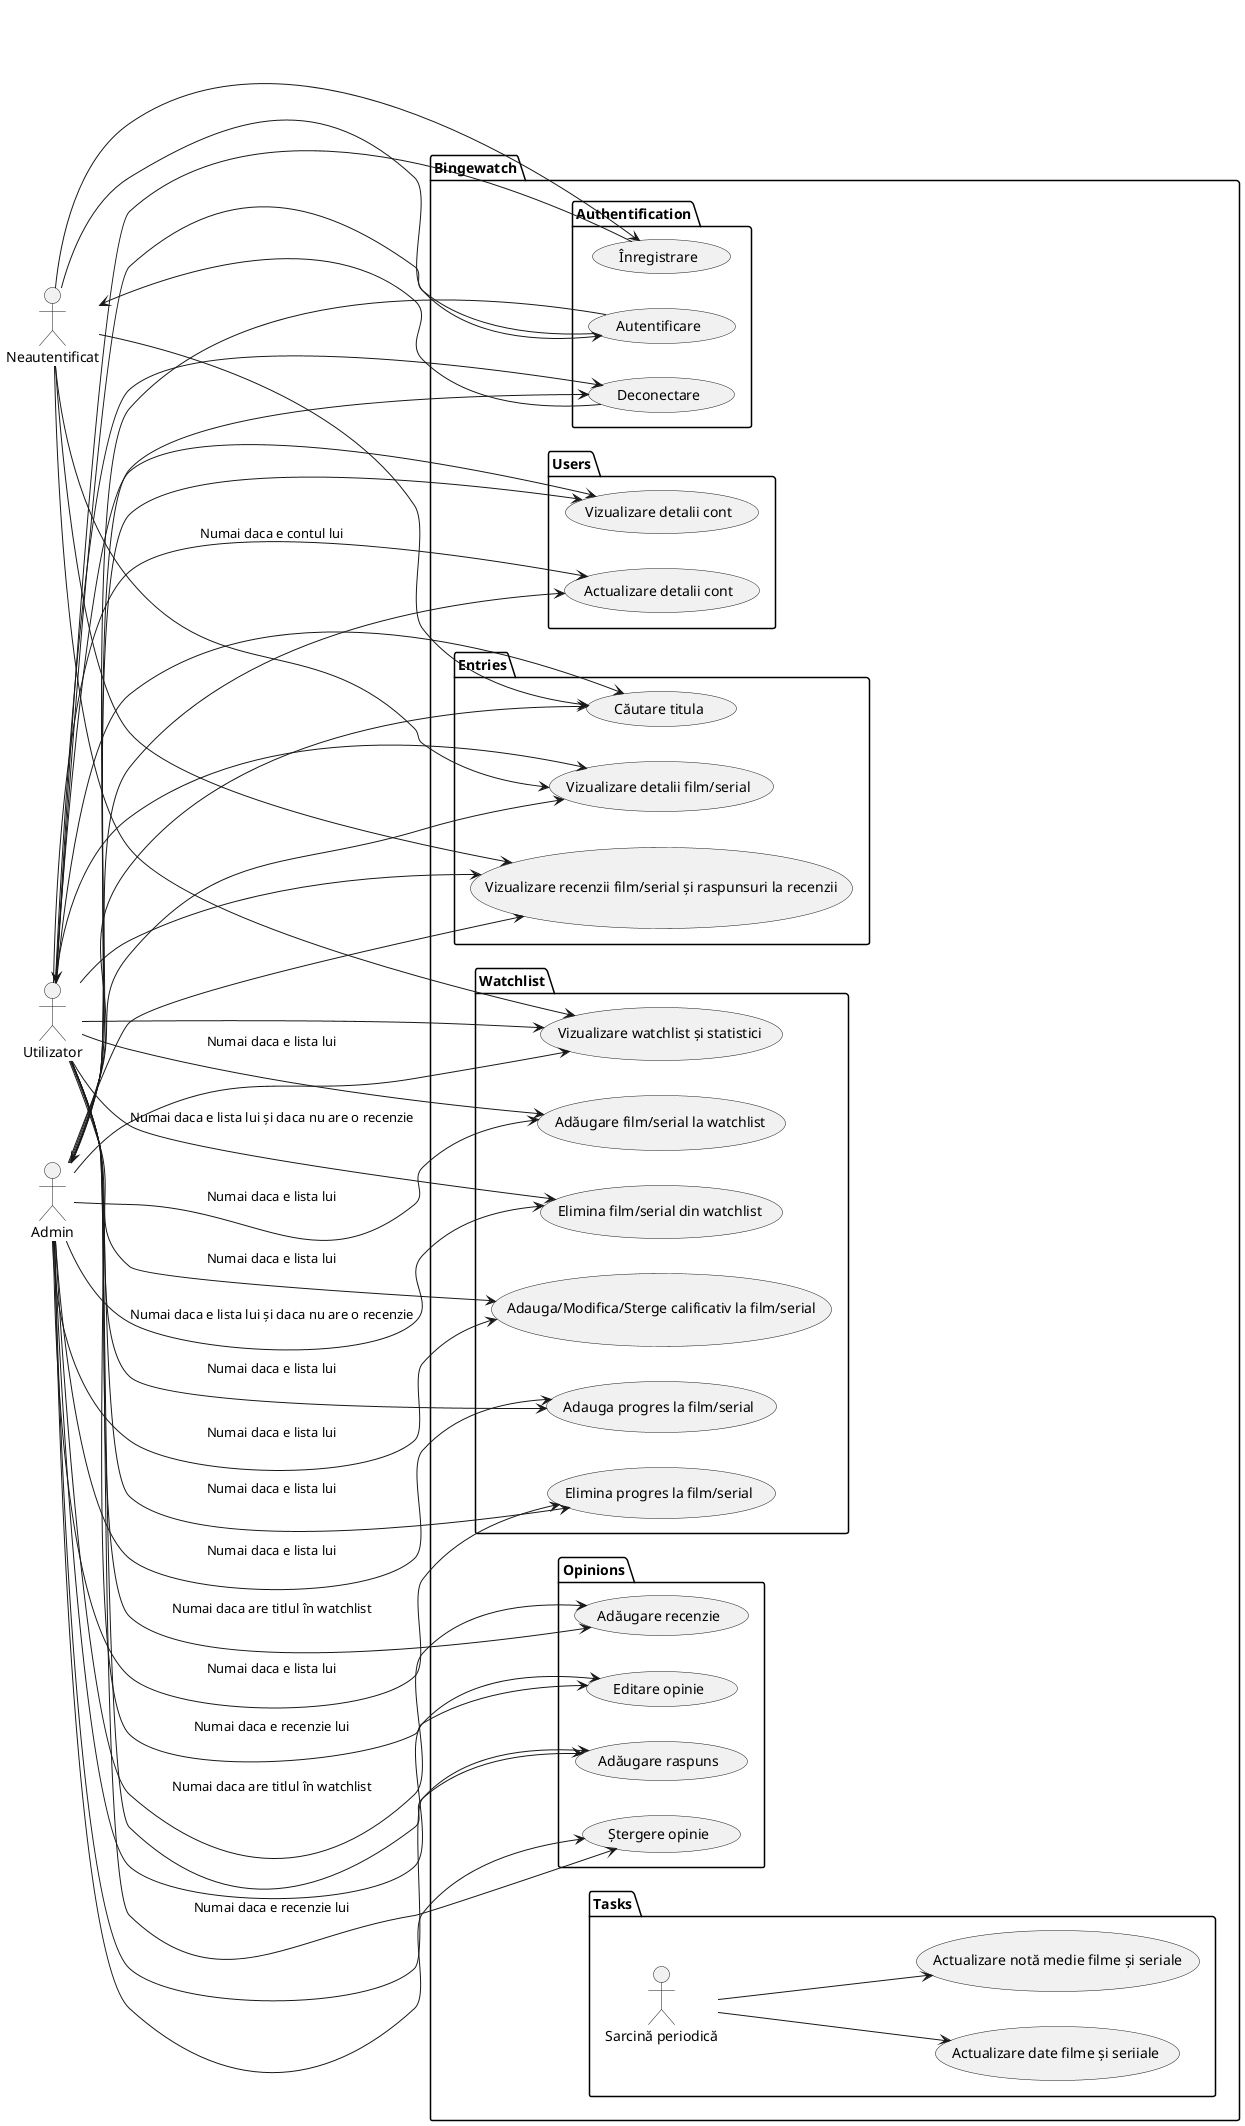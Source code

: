 @startuml functonality

left to right direction


:Neautentificat: as Neautentificat

:Admin: as Admin
:Utilizator: as Utilizator

package "Bingewatch" {

    package "Authentification" {
        "Înregistrare" as (Înregistrare)
        "Autentificare" as (Autentificare)
        "Deconectare" as (Deconectare)

        Neautentificat --> Înregistrare 

        Înregistrare --> Utilizator

        Neautentificat --> Autentificare
        Autentificare --> Utilizator
        Autentificare --> Admin
        
        Utilizator --> Deconectare
        Admin --> Deconectare
        Deconectare --> Neautentificat
    }

    package "Users" {
        "Vizualizare detalii cont" as (AccountDetails)
        "Actualizare detalii cont" as (AccountDetailsUpdate)

        Utilizator --> AccountDetails
        Admin --> AccountDetails

        Utilizator --> AccountDetailsUpdate : Numai daca e contul lui
        Admin --> AccountDetailsUpdate
    }

    package "Entries" {
        "Căutare titula" as (Search)
        "Vizualizare detalii film/serial" as (View)
        "Vizualizare recenzii film/serial și raspunsuri la recenzii" as (ViewReviews)

        Neautentificat --> Search
        Utilizator --> Search
        Admin --> Search

        Neautentificat --> View
        Utilizator --> View
        Admin --> View
        
        Neautentificat --> ViewReviews
        Utilizator --> ViewReviews
        Admin --> ViewReviews
    }

    package "Watchlist" {
        "Vizualizare watchlist și statistici" as (ViewWatchlist)
        "Adăugare film/serial la watchlist" as (AddItem)
        "Elimina film/serial din watchlist" as (RemoveItem)
        "Adauga progres la film/serial" as (AddProgress)
        "Elimina progres la film/serial" as (RemoveProgress)
        "Adauga/Modifica/Sterge calificativ la film/serial" as (Grade)

        Neautentificat --> ViewWatchlist
        Utilizator --> ViewWatchlist
        Admin --> ViewWatchlist

        Utilizator --> AddItem : Numai daca e lista lui
        Admin --> AddItem : Numai daca e lista lui

        Utilizator --> RemoveItem : Numai daca e lista lui și daca nu are o recenzie
        Admin --> RemoveItem : Numai daca e lista lui și daca nu are o recenzie

        Utilizator --> AddProgress : Numai daca e lista lui
        Admin --> AddProgress : Numai daca e lista lui

        Utilizator --> RemoveProgress : Numai daca e lista lui
        Admin --> RemoveProgress : Numai daca e lista lui

        Utilizator --> Grade : Numai daca e lista lui
        Admin --> Grade : Numai daca e lista lui
    }

    package "Opinions" {
        "Adăugare recenzie" as (AddReview)
        "Adăugare raspuns" as (AddAnswer)
        "Editare opinie" as (EditOpinion)
        "Ștergere opinie" as (DeleteOpinion)

        Utilizator --> AddReview : Numai daca are titlul în watchlist
        Admin --> AddReview : Numai daca are titlul în watchlist

        Utilizator --> AddAnswer
        Admin --> AddAnswer

        Utilizator --> EditOpinion : Numai daca e recenzie lui
        Admin --> EditOpinion

        Utilizator --> DeleteOpinion : Numai daca e recenzie lui
        Admin --> DeleteOpinion
    }

    package "Tasks" {
        :Sarcină periodică: as ScheduledTasks

        "Actualizare date filme și seriiale" as (UpdateDate)
        "Actualizare notă medie filme și seriale" as (UpdateAverage)

        ScheduledTasks --> UpdateDate
        ScheduledTasks --> UpdateAverage
     }

}






@enduml